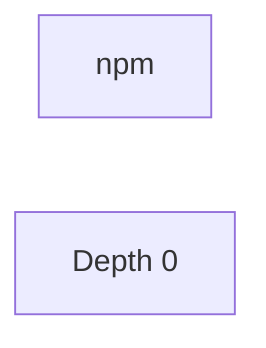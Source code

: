 graph LR
    npm["npm"]

    %% Depth levels
    style npm fill:#eeeeeeeeeee

    %% Legend
    depth0["Depth 0"]
    style depth0 fill:#eeeeeeeeeee